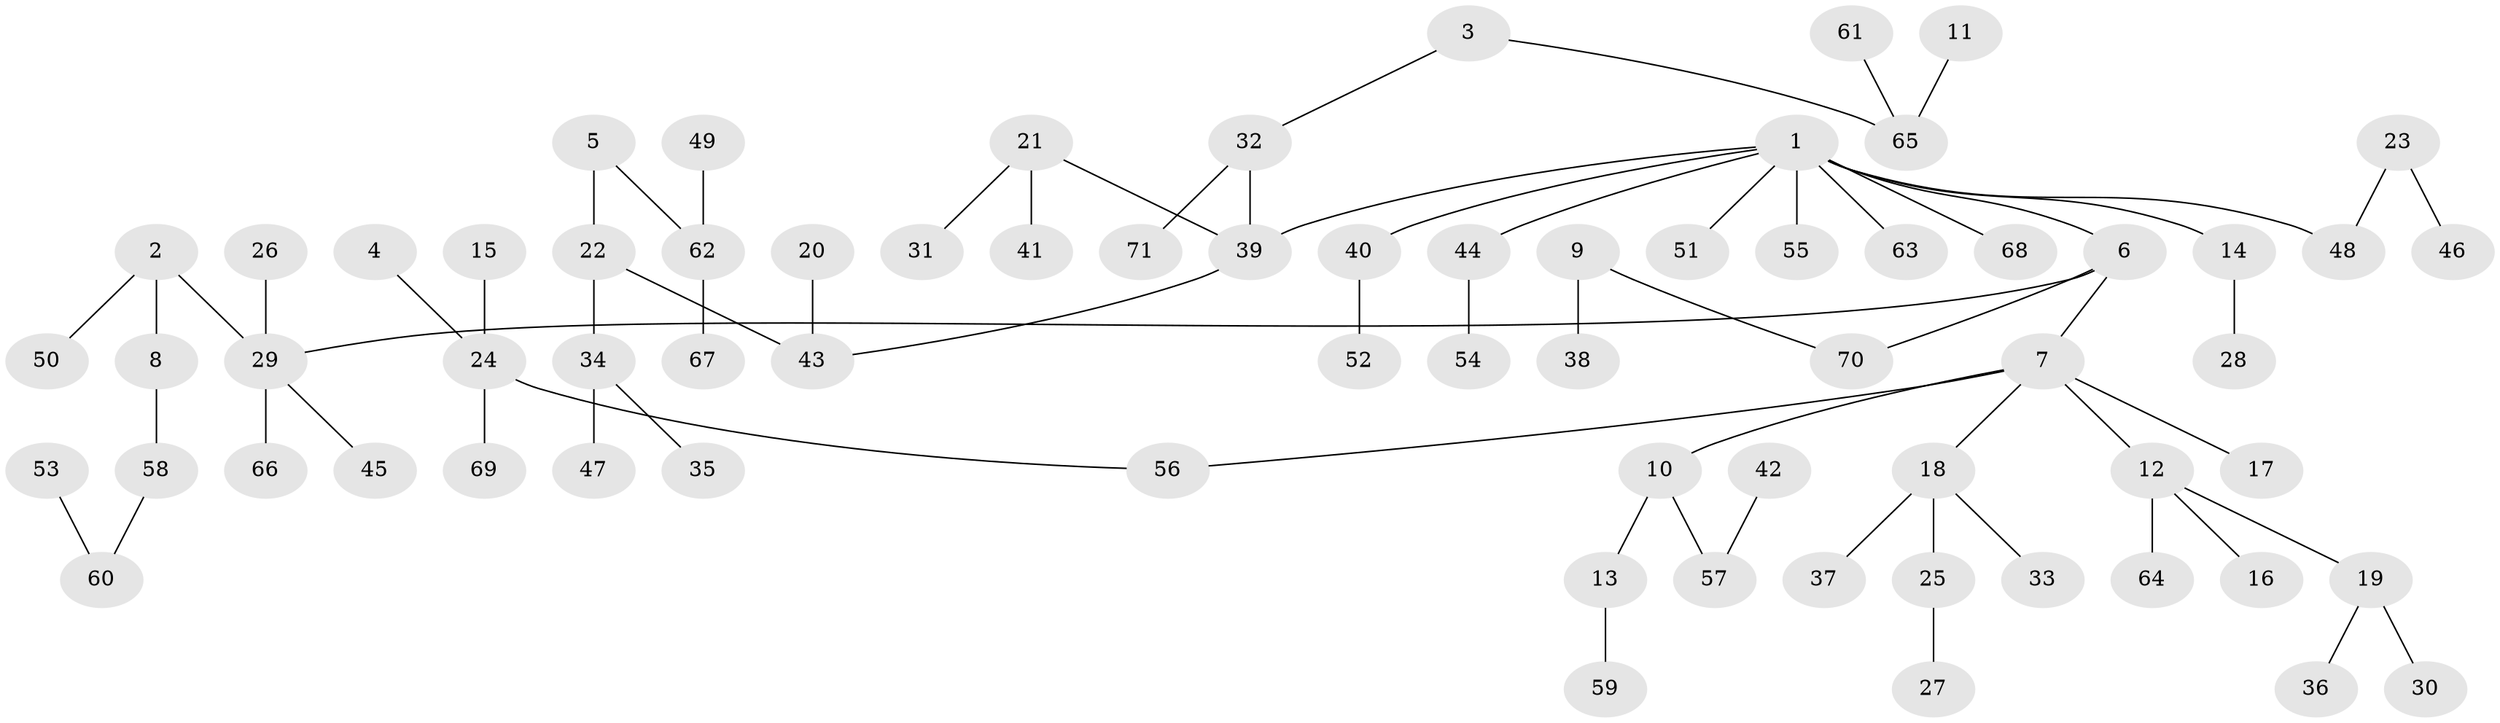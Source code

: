 // original degree distribution, {7: 0.014084507042253521, 3: 0.1056338028169014, 5: 0.04225352112676056, 8: 0.007042253521126761, 4: 0.07746478873239436, 1: 0.5140845070422535, 2: 0.23943661971830985}
// Generated by graph-tools (version 1.1) at 2025/02/03/09/25 03:02:24]
// undirected, 71 vertices, 70 edges
graph export_dot {
graph [start="1"]
  node [color=gray90,style=filled];
  1;
  2;
  3;
  4;
  5;
  6;
  7;
  8;
  9;
  10;
  11;
  12;
  13;
  14;
  15;
  16;
  17;
  18;
  19;
  20;
  21;
  22;
  23;
  24;
  25;
  26;
  27;
  28;
  29;
  30;
  31;
  32;
  33;
  34;
  35;
  36;
  37;
  38;
  39;
  40;
  41;
  42;
  43;
  44;
  45;
  46;
  47;
  48;
  49;
  50;
  51;
  52;
  53;
  54;
  55;
  56;
  57;
  58;
  59;
  60;
  61;
  62;
  63;
  64;
  65;
  66;
  67;
  68;
  69;
  70;
  71;
  1 -- 6 [weight=1.0];
  1 -- 14 [weight=1.0];
  1 -- 39 [weight=1.0];
  1 -- 40 [weight=1.0];
  1 -- 44 [weight=1.0];
  1 -- 48 [weight=1.0];
  1 -- 51 [weight=1.0];
  1 -- 55 [weight=1.0];
  1 -- 63 [weight=1.0];
  1 -- 68 [weight=1.0];
  2 -- 8 [weight=1.0];
  2 -- 29 [weight=1.0];
  2 -- 50 [weight=1.0];
  3 -- 32 [weight=1.0];
  3 -- 65 [weight=1.0];
  4 -- 24 [weight=1.0];
  5 -- 22 [weight=1.0];
  5 -- 62 [weight=1.0];
  6 -- 7 [weight=1.0];
  6 -- 29 [weight=1.0];
  6 -- 70 [weight=1.0];
  7 -- 10 [weight=1.0];
  7 -- 12 [weight=1.0];
  7 -- 17 [weight=1.0];
  7 -- 18 [weight=1.0];
  7 -- 56 [weight=1.0];
  8 -- 58 [weight=1.0];
  9 -- 38 [weight=1.0];
  9 -- 70 [weight=1.0];
  10 -- 13 [weight=1.0];
  10 -- 57 [weight=1.0];
  11 -- 65 [weight=1.0];
  12 -- 16 [weight=1.0];
  12 -- 19 [weight=1.0];
  12 -- 64 [weight=1.0];
  13 -- 59 [weight=1.0];
  14 -- 28 [weight=1.0];
  15 -- 24 [weight=1.0];
  18 -- 25 [weight=1.0];
  18 -- 33 [weight=1.0];
  18 -- 37 [weight=1.0];
  19 -- 30 [weight=1.0];
  19 -- 36 [weight=1.0];
  20 -- 43 [weight=1.0];
  21 -- 31 [weight=1.0];
  21 -- 39 [weight=1.0];
  21 -- 41 [weight=1.0];
  22 -- 34 [weight=1.0];
  22 -- 43 [weight=1.0];
  23 -- 46 [weight=1.0];
  23 -- 48 [weight=1.0];
  24 -- 56 [weight=1.0];
  24 -- 69 [weight=1.0];
  25 -- 27 [weight=1.0];
  26 -- 29 [weight=1.0];
  29 -- 45 [weight=1.0];
  29 -- 66 [weight=1.0];
  32 -- 39 [weight=1.0];
  32 -- 71 [weight=1.0];
  34 -- 35 [weight=1.0];
  34 -- 47 [weight=1.0];
  39 -- 43 [weight=1.0];
  40 -- 52 [weight=1.0];
  42 -- 57 [weight=1.0];
  44 -- 54 [weight=1.0];
  49 -- 62 [weight=1.0];
  53 -- 60 [weight=1.0];
  58 -- 60 [weight=1.0];
  61 -- 65 [weight=1.0];
  62 -- 67 [weight=1.0];
}
